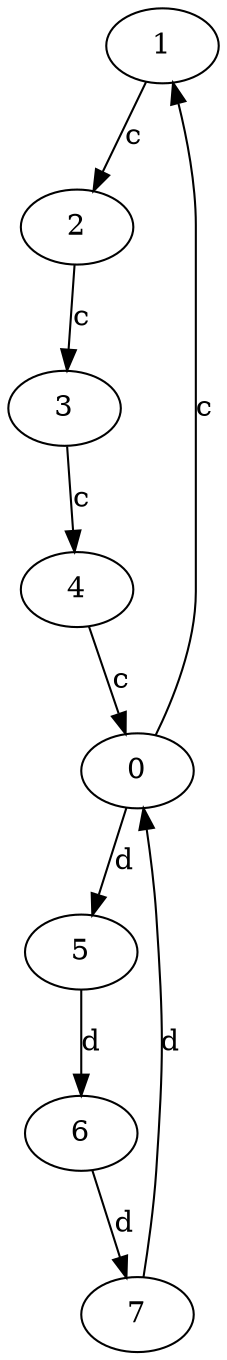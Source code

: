 digraph  {
1;
2;
3;
4;
0;
5;
6;
7;
1 -> 2  [key=0, label=c];
2 -> 3  [key=0, label=c];
3 -> 4  [key=0, label=c];
4 -> 0  [key=0, label=c];
0 -> 1  [key=0, label=c];
0 -> 5  [key=0, label=d];
5 -> 6  [key=0, label=d];
6 -> 7  [key=0, label=d];
7 -> 0  [key=0, label=d];
}
